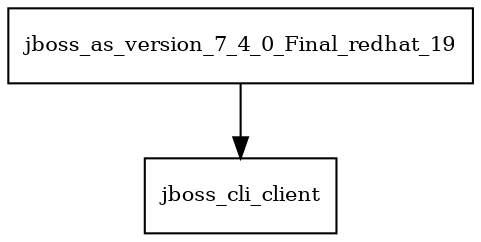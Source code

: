 digraph jboss_as_version_7_4_0_Final_redhat_19_dependencies {
  node [shape = box, fontsize=10.0];
  jboss_as_version_7_4_0_Final_redhat_19 -> jboss_cli_client;
}
